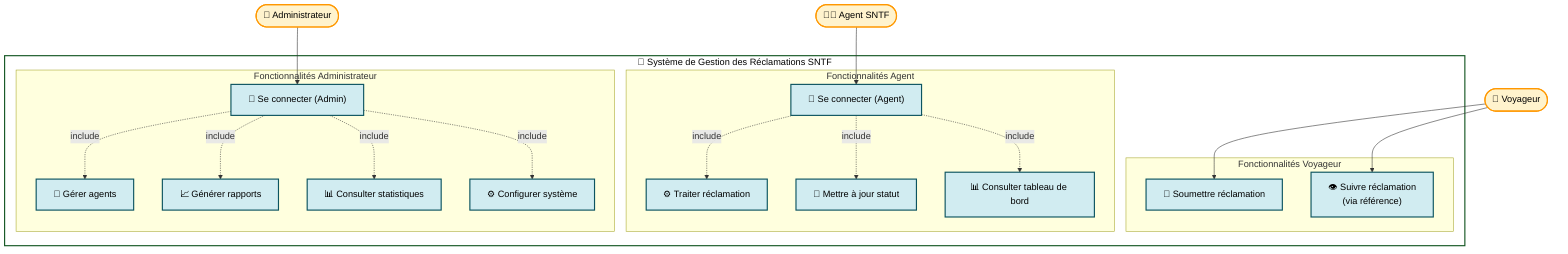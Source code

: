 flowchart TD
    subgraph System ["🏢 Système de Gestion des Réclamations SNTF"]
        subgraph VoyageurUC ["Fonctionnalités Voyageur"]
            UC1["📝 Soumettre réclamation"]
            UC2["👁️ Suivre réclamation\n(via référence)"]
        end

        subgraph AgentUC ["Fonctionnalités Agent"]
            UC4["🔐 Se connecter (Agent)"]
            UC5["⚙️ Traiter réclamation"]
            UC6["🔄 Mettre à jour statut"]
            UC7["📊 Consulter tableau de bord"]
        end

        subgraph AdminUC ["Fonctionnalités Administrateur"]
            UC12["🔐 Se connecter (Admin)"]
            UC8["👥 Gérer agents"]
            UC9["📈 Générer rapports"]
            UC10["📊 Consulter statistiques"]
            UC11["⚙️ Configurer système"]
        end
    end

    Voyageur(["👤 Voyageur"])
    Agent(["👨‍💼 Agent SNTF"])
    Admin(["🔧 Administrateur"])

    %% Relations Voyageur
    Voyageur --> UC1
    Voyageur --> UC2

    %% Relations Agent
    Agent --> UC4
    UC4 -.->|include| UC5
    UC4 -.->|include| UC6
    UC4 -.->|include| UC7

    %% Relations Admin
    Admin --> UC12
    UC12 -.->|include| UC8
    UC12 -.->|include| UC9
    UC12 -.->|include| UC10
    UC12 -.->|include| UC11

    %% Styles
    classDef actor fill:#fff3cd,stroke:#ff9800,stroke-width:2px,color:#000
    classDef usecase fill:#d1ecf1,stroke:#0c5460,stroke-width:2px,color:#000
    classDef system fill:#ffffff,stroke:#155724,stroke-width:2px,color:#000

    class Voyageur,Agent,Admin actor
    class UC1,UC2,UC4,UC5,UC6,UC7,UC8,UC9,UC10,UC11,UC12 usecase
    class System system